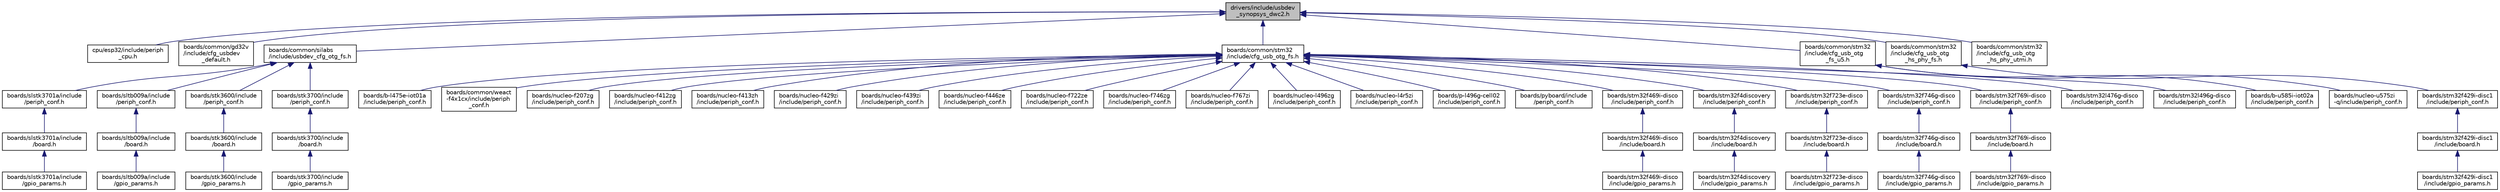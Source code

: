 digraph "drivers/include/usbdev_synopsys_dwc2.h"
{
 // LATEX_PDF_SIZE
  edge [fontname="Helvetica",fontsize="10",labelfontname="Helvetica",labelfontsize="10"];
  node [fontname="Helvetica",fontsize="10",shape=record];
  Node1 [label="drivers/include/usbdev\l_synopsys_dwc2.h",height=0.2,width=0.4,color="black", fillcolor="grey75", style="filled", fontcolor="black",tooltip="Low level USB FS/HS driver definitions for MCUs with Synopsys DWC2 IP core."];
  Node1 -> Node2 [dir="back",color="midnightblue",fontsize="10",style="solid",fontname="Helvetica"];
  Node2 [label="cpu/esp32/include/periph\l_cpu.h",height=0.2,width=0.4,color="black", fillcolor="white", style="filled",URL="$esp32_2include_2periph__cpu_8h.html",tooltip="Peripheral configuration that is common for all ESP32x SoCs."];
  Node1 -> Node3 [dir="back",color="midnightblue",fontsize="10",style="solid",fontname="Helvetica"];
  Node3 [label="boards/common/gd32v\l/include/cfg_usbdev\l_default.h",height=0.2,width=0.4,color="black", fillcolor="white", style="filled",URL="$gd32v_2include_2cfg__usbdev__default_8h.html",tooltip="Default USB OTG configuration for GD32 RISC-V board."];
  Node1 -> Node4 [dir="back",color="midnightblue",fontsize="10",style="solid",fontname="Helvetica"];
  Node4 [label="boards/common/silabs\l/include/usbdev_cfg_otg_fs.h",height=0.2,width=0.4,color="black", fillcolor="white", style="filled",URL="$usbdev__cfg__otg__fs_8h.html",tooltip="Common configuration for EFM32 OTG FS peripheral."];
  Node4 -> Node5 [dir="back",color="midnightblue",fontsize="10",style="solid",fontname="Helvetica"];
  Node5 [label="boards/slstk3701a/include\l/periph_conf.h",height=0.2,width=0.4,color="black", fillcolor="white", style="filled",URL="$boards_2slstk3701a_2include_2periph__conf_8h.html",tooltip="Configuration of CPU peripherals for the SLSTK3701A starter kit."];
  Node5 -> Node6 [dir="back",color="midnightblue",fontsize="10",style="solid",fontname="Helvetica"];
  Node6 [label="boards/slstk3701a/include\l/board.h",height=0.2,width=0.4,color="black", fillcolor="white", style="filled",URL="$slstk3701a_2include_2board_8h.html",tooltip="Board specific definitions for the SLSTK3701A starter kit."];
  Node6 -> Node7 [dir="back",color="midnightblue",fontsize="10",style="solid",fontname="Helvetica"];
  Node7 [label="boards/slstk3701a/include\l/gpio_params.h",height=0.2,width=0.4,color="black", fillcolor="white", style="filled",URL="$slstk3701a_2include_2gpio__params_8h.html",tooltip="Board specific configuration of direct mapped GPIOs."];
  Node4 -> Node8 [dir="back",color="midnightblue",fontsize="10",style="solid",fontname="Helvetica"];
  Node8 [label="boards/sltb009a/include\l/periph_conf.h",height=0.2,width=0.4,color="black", fillcolor="white", style="filled",URL="$boards_2sltb009a_2include_2periph__conf_8h.html",tooltip="Configuration of CPU peripherals for the SLTB009A starter kit."];
  Node8 -> Node9 [dir="back",color="midnightblue",fontsize="10",style="solid",fontname="Helvetica"];
  Node9 [label="boards/sltb009a/include\l/board.h",height=0.2,width=0.4,color="black", fillcolor="white", style="filled",URL="$sltb009a_2include_2board_8h.html",tooltip="Board specific definitions for the SLTB009A starter kit."];
  Node9 -> Node10 [dir="back",color="midnightblue",fontsize="10",style="solid",fontname="Helvetica"];
  Node10 [label="boards/sltb009a/include\l/gpio_params.h",height=0.2,width=0.4,color="black", fillcolor="white", style="filled",URL="$sltb009a_2include_2gpio__params_8h.html",tooltip="Board specific configuration of direct mapped GPIOs."];
  Node4 -> Node11 [dir="back",color="midnightblue",fontsize="10",style="solid",fontname="Helvetica"];
  Node11 [label="boards/stk3600/include\l/periph_conf.h",height=0.2,width=0.4,color="black", fillcolor="white", style="filled",URL="$boards_2stk3600_2include_2periph__conf_8h.html",tooltip="Configuration of CPU peripherals for the STK3600 starter kit."];
  Node11 -> Node12 [dir="back",color="midnightblue",fontsize="10",style="solid",fontname="Helvetica"];
  Node12 [label="boards/stk3600/include\l/board.h",height=0.2,width=0.4,color="black", fillcolor="white", style="filled",URL="$stk3600_2include_2board_8h.html",tooltip="Board specific definitions for the STK3600 starter kit."];
  Node12 -> Node13 [dir="back",color="midnightblue",fontsize="10",style="solid",fontname="Helvetica"];
  Node13 [label="boards/stk3600/include\l/gpio_params.h",height=0.2,width=0.4,color="black", fillcolor="white", style="filled",URL="$stk3600_2include_2gpio__params_8h.html",tooltip="Board specific configuration of direct mapped GPIOs."];
  Node4 -> Node14 [dir="back",color="midnightblue",fontsize="10",style="solid",fontname="Helvetica"];
  Node14 [label="boards/stk3700/include\l/periph_conf.h",height=0.2,width=0.4,color="black", fillcolor="white", style="filled",URL="$boards_2stk3700_2include_2periph__conf_8h.html",tooltip="Configuration of CPU peripherals for the STK3700 starter kit."];
  Node14 -> Node15 [dir="back",color="midnightblue",fontsize="10",style="solid",fontname="Helvetica"];
  Node15 [label="boards/stk3700/include\l/board.h",height=0.2,width=0.4,color="black", fillcolor="white", style="filled",URL="$stk3700_2include_2board_8h.html",tooltip="Board specific definitions for the STK3700 starter kit."];
  Node15 -> Node16 [dir="back",color="midnightblue",fontsize="10",style="solid",fontname="Helvetica"];
  Node16 [label="boards/stk3700/include\l/gpio_params.h",height=0.2,width=0.4,color="black", fillcolor="white", style="filled",URL="$stk3700_2include_2gpio__params_8h.html",tooltip="Board specific configuration of direct mapped GPIOs."];
  Node1 -> Node17 [dir="back",color="midnightblue",fontsize="10",style="solid",fontname="Helvetica"];
  Node17 [label="boards/common/stm32\l/include/cfg_usb_otg_fs.h",height=0.2,width=0.4,color="black", fillcolor="white", style="filled",URL="$cfg__usb__otg__fs_8h.html",tooltip="Common configuration for STM32 OTG FS peripheral."];
  Node17 -> Node18 [dir="back",color="midnightblue",fontsize="10",style="solid",fontname="Helvetica"];
  Node18 [label="boards/b-l475e-iot01a\l/include/periph_conf.h",height=0.2,width=0.4,color="black", fillcolor="white", style="filled",URL="$boards_2b-l475e-iot01a_2include_2periph__conf_8h.html",tooltip="Peripheral MCU configuration for the B-L475E-IOT01A board."];
  Node17 -> Node19 [dir="back",color="midnightblue",fontsize="10",style="solid",fontname="Helvetica"];
  Node19 [label="boards/common/weact\l-f4x1cx/include/periph\l_conf.h",height=0.2,width=0.4,color="black", fillcolor="white", style="filled",URL="$boards_2common_2weact-f4x1cx_2include_2periph__conf_8h.html",tooltip="Peripheral MCU configuration for the WeAct-F4X1CX Board."];
  Node17 -> Node20 [dir="back",color="midnightblue",fontsize="10",style="solid",fontname="Helvetica"];
  Node20 [label="boards/nucleo-f207zg\l/include/periph_conf.h",height=0.2,width=0.4,color="black", fillcolor="white", style="filled",URL="$boards_2nucleo-f207zg_2include_2periph__conf_8h.html",tooltip=" "];
  Node17 -> Node21 [dir="back",color="midnightblue",fontsize="10",style="solid",fontname="Helvetica"];
  Node21 [label="boards/nucleo-f412zg\l/include/periph_conf.h",height=0.2,width=0.4,color="black", fillcolor="white", style="filled",URL="$boards_2nucleo-f412zg_2include_2periph__conf_8h.html",tooltip=" "];
  Node17 -> Node22 [dir="back",color="midnightblue",fontsize="10",style="solid",fontname="Helvetica"];
  Node22 [label="boards/nucleo-f413zh\l/include/periph_conf.h",height=0.2,width=0.4,color="black", fillcolor="white", style="filled",URL="$boards_2nucleo-f413zh_2include_2periph__conf_8h.html",tooltip=" "];
  Node17 -> Node23 [dir="back",color="midnightblue",fontsize="10",style="solid",fontname="Helvetica"];
  Node23 [label="boards/nucleo-f429zi\l/include/periph_conf.h",height=0.2,width=0.4,color="black", fillcolor="white", style="filled",URL="$boards_2nucleo-f429zi_2include_2periph__conf_8h.html",tooltip=" "];
  Node17 -> Node24 [dir="back",color="midnightblue",fontsize="10",style="solid",fontname="Helvetica"];
  Node24 [label="boards/nucleo-f439zi\l/include/periph_conf.h",height=0.2,width=0.4,color="black", fillcolor="white", style="filled",URL="$boards_2nucleo-f439zi_2include_2periph__conf_8h.html",tooltip=" "];
  Node17 -> Node25 [dir="back",color="midnightblue",fontsize="10",style="solid",fontname="Helvetica"];
  Node25 [label="boards/nucleo-f446ze\l/include/periph_conf.h",height=0.2,width=0.4,color="black", fillcolor="white", style="filled",URL="$boards_2nucleo-f446ze_2include_2periph__conf_8h.html",tooltip=" "];
  Node17 -> Node26 [dir="back",color="midnightblue",fontsize="10",style="solid",fontname="Helvetica"];
  Node26 [label="boards/nucleo-f722ze\l/include/periph_conf.h",height=0.2,width=0.4,color="black", fillcolor="white", style="filled",URL="$boards_2nucleo-f722ze_2include_2periph__conf_8h.html",tooltip="Peripheral MCU configuration for the nucleo-f722ze board."];
  Node17 -> Node27 [dir="back",color="midnightblue",fontsize="10",style="solid",fontname="Helvetica"];
  Node27 [label="boards/nucleo-f746zg\l/include/periph_conf.h",height=0.2,width=0.4,color="black", fillcolor="white", style="filled",URL="$boards_2nucleo-f746zg_2include_2periph__conf_8h.html",tooltip="Peripheral MCU configuration for the nucleo-f746zg board."];
  Node17 -> Node28 [dir="back",color="midnightblue",fontsize="10",style="solid",fontname="Helvetica"];
  Node28 [label="boards/nucleo-f767zi\l/include/periph_conf.h",height=0.2,width=0.4,color="black", fillcolor="white", style="filled",URL="$boards_2nucleo-f767zi_2include_2periph__conf_8h.html",tooltip="Peripheral MCU configuration for the nucleo-f767zi board."];
  Node17 -> Node29 [dir="back",color="midnightblue",fontsize="10",style="solid",fontname="Helvetica"];
  Node29 [label="boards/nucleo-l496zg\l/include/periph_conf.h",height=0.2,width=0.4,color="black", fillcolor="white", style="filled",URL="$boards_2nucleo-l496zg_2include_2periph__conf_8h.html",tooltip="Peripheral MCU configuration for the nucleo144-l496 board."];
  Node17 -> Node30 [dir="back",color="midnightblue",fontsize="10",style="solid",fontname="Helvetica"];
  Node30 [label="boards/nucleo-l4r5zi\l/include/periph_conf.h",height=0.2,width=0.4,color="black", fillcolor="white", style="filled",URL="$boards_2nucleo-l4r5zi_2include_2periph__conf_8h.html",tooltip="Peripheral MCU configuration for the nucleo-l4r5zi board."];
  Node17 -> Node31 [dir="back",color="midnightblue",fontsize="10",style="solid",fontname="Helvetica"];
  Node31 [label="boards/p-l496g-cell02\l/include/periph_conf.h",height=0.2,width=0.4,color="black", fillcolor="white", style="filled",URL="$boards_2p-l496g-cell02_2include_2periph__conf_8h.html",tooltip="Peripheral MCU configuration for the P-L496G-CELL02 board."];
  Node17 -> Node32 [dir="back",color="midnightblue",fontsize="10",style="solid",fontname="Helvetica"];
  Node32 [label="boards/pyboard/include\l/periph_conf.h",height=0.2,width=0.4,color="black", fillcolor="white", style="filled",URL="$boards_2pyboard_2include_2periph__conf_8h.html",tooltip="Peripheral MCU configuration for the pyboard board."];
  Node17 -> Node33 [dir="back",color="midnightblue",fontsize="10",style="solid",fontname="Helvetica"];
  Node33 [label="boards/stm32f469i-disco\l/include/periph_conf.h",height=0.2,width=0.4,color="black", fillcolor="white", style="filled",URL="$boards_2stm32f469i-disco_2include_2periph__conf_8h.html",tooltip="Peripheral MCU configuration for the STM32F469I-DISCO."];
  Node33 -> Node34 [dir="back",color="midnightblue",fontsize="10",style="solid",fontname="Helvetica"];
  Node34 [label="boards/stm32f469i-disco\l/include/board.h",height=0.2,width=0.4,color="black", fillcolor="white", style="filled",URL="$stm32f469i-disco_2include_2board_8h.html",tooltip="Board specific definitions for the STM32F469I-DISCO board."];
  Node34 -> Node35 [dir="back",color="midnightblue",fontsize="10",style="solid",fontname="Helvetica"];
  Node35 [label="boards/stm32f469i-disco\l/include/gpio_params.h",height=0.2,width=0.4,color="black", fillcolor="white", style="filled",URL="$stm32f469i-disco_2include_2gpio__params_8h_source.html",tooltip=" "];
  Node17 -> Node36 [dir="back",color="midnightblue",fontsize="10",style="solid",fontname="Helvetica"];
  Node36 [label="boards/stm32f4discovery\l/include/periph_conf.h",height=0.2,width=0.4,color="black", fillcolor="white", style="filled",URL="$boards_2stm32f4discovery_2include_2periph__conf_8h.html",tooltip=" "];
  Node36 -> Node37 [dir="back",color="midnightblue",fontsize="10",style="solid",fontname="Helvetica"];
  Node37 [label="boards/stm32f4discovery\l/include/board.h",height=0.2,width=0.4,color="black", fillcolor="white", style="filled",URL="$stm32f4discovery_2include_2board_8h.html",tooltip="Board specific definitions for the STM32F4Discovery evaluation board."];
  Node37 -> Node38 [dir="back",color="midnightblue",fontsize="10",style="solid",fontname="Helvetica"];
  Node38 [label="boards/stm32f4discovery\l/include/gpio_params.h",height=0.2,width=0.4,color="black", fillcolor="white", style="filled",URL="$stm32f4discovery_2include_2gpio__params_8h.html",tooltip="Board specific configuration of direct mapped GPIOs."];
  Node17 -> Node39 [dir="back",color="midnightblue",fontsize="10",style="solid",fontname="Helvetica"];
  Node39 [label="boards/stm32f723e-disco\l/include/periph_conf.h",height=0.2,width=0.4,color="black", fillcolor="white", style="filled",URL="$boards_2stm32f723e-disco_2include_2periph__conf_8h.html",tooltip="Peripheral MCU configuration for the STM32F723E-DISCO board."];
  Node39 -> Node40 [dir="back",color="midnightblue",fontsize="10",style="solid",fontname="Helvetica"];
  Node40 [label="boards/stm32f723e-disco\l/include/board.h",height=0.2,width=0.4,color="black", fillcolor="white", style="filled",URL="$stm32f723e-disco_2include_2board_8h.html",tooltip="Board specific definitions for the STM32F723E-DISCO board."];
  Node40 -> Node41 [dir="back",color="midnightblue",fontsize="10",style="solid",fontname="Helvetica"];
  Node41 [label="boards/stm32f723e-disco\l/include/gpio_params.h",height=0.2,width=0.4,color="black", fillcolor="white", style="filled",URL="$stm32f723e-disco_2include_2gpio__params_8h.html",tooltip="Board specific configuration of direct mapped GPIOs."];
  Node17 -> Node42 [dir="back",color="midnightblue",fontsize="10",style="solid",fontname="Helvetica"];
  Node42 [label="boards/stm32f746g-disco\l/include/periph_conf.h",height=0.2,width=0.4,color="black", fillcolor="white", style="filled",URL="$boards_2stm32f746g-disco_2include_2periph__conf_8h.html",tooltip="Configuration of CPU peripherals for STM32F746G-DISCO board."];
  Node42 -> Node43 [dir="back",color="midnightblue",fontsize="10",style="solid",fontname="Helvetica"];
  Node43 [label="boards/stm32f746g-disco\l/include/board.h",height=0.2,width=0.4,color="black", fillcolor="white", style="filled",URL="$stm32f746g-disco_2include_2board_8h.html",tooltip="Board specific definitions for the STM32F746G-DISCO."];
  Node43 -> Node44 [dir="back",color="midnightblue",fontsize="10",style="solid",fontname="Helvetica"];
  Node44 [label="boards/stm32f746g-disco\l/include/gpio_params.h",height=0.2,width=0.4,color="black", fillcolor="white", style="filled",URL="$stm32f746g-disco_2include_2gpio__params_8h.html",tooltip="Board specific configuration of direct mapped GPIOs."];
  Node17 -> Node45 [dir="back",color="midnightblue",fontsize="10",style="solid",fontname="Helvetica"];
  Node45 [label="boards/stm32f769i-disco\l/include/periph_conf.h",height=0.2,width=0.4,color="black", fillcolor="white", style="filled",URL="$boards_2stm32f769i-disco_2include_2periph__conf_8h.html",tooltip="Peripheral MCU configuration for the STM32F769I-DISCO board."];
  Node45 -> Node46 [dir="back",color="midnightblue",fontsize="10",style="solid",fontname="Helvetica"];
  Node46 [label="boards/stm32f769i-disco\l/include/board.h",height=0.2,width=0.4,color="black", fillcolor="white", style="filled",URL="$stm32f769i-disco_2include_2board_8h.html",tooltip="Board specific definitions for the STM32F769I-DISCO board."];
  Node46 -> Node47 [dir="back",color="midnightblue",fontsize="10",style="solid",fontname="Helvetica"];
  Node47 [label="boards/stm32f769i-disco\l/include/gpio_params.h",height=0.2,width=0.4,color="black", fillcolor="white", style="filled",URL="$stm32f769i-disco_2include_2gpio__params_8h.html",tooltip="Board specific configuration of direct mapped GPIOs."];
  Node17 -> Node48 [dir="back",color="midnightblue",fontsize="10",style="solid",fontname="Helvetica"];
  Node48 [label="boards/stm32l476g-disco\l/include/periph_conf.h",height=0.2,width=0.4,color="black", fillcolor="white", style="filled",URL="$boards_2stm32l476g-disco_2include_2periph__conf_8h.html",tooltip="Peripheral MCU configuration for the STM32L476G-DISCO board."];
  Node17 -> Node49 [dir="back",color="midnightblue",fontsize="10",style="solid",fontname="Helvetica"];
  Node49 [label="boards/stm32l496g-disco\l/include/periph_conf.h",height=0.2,width=0.4,color="black", fillcolor="white", style="filled",URL="$boards_2stm32l496g-disco_2include_2periph__conf_8h.html",tooltip="Peripheral MCU configuration for the STM32L496G-DISCO board."];
  Node1 -> Node50 [dir="back",color="midnightblue",fontsize="10",style="solid",fontname="Helvetica"];
  Node50 [label="boards/common/stm32\l/include/cfg_usb_otg\l_fs_u5.h",height=0.2,width=0.4,color="black", fillcolor="white", style="filled",URL="$cfg__usb__otg__fs__u5_8h.html",tooltip="Common configuration for STM32 OTG FS peripheral for U5 family."];
  Node50 -> Node51 [dir="back",color="midnightblue",fontsize="10",style="solid",fontname="Helvetica"];
  Node51 [label="boards/b-u585i-iot02a\l/include/periph_conf.h",height=0.2,width=0.4,color="black", fillcolor="white", style="filled",URL="$boards_2b-u585i-iot02a_2include_2periph__conf_8h.html",tooltip="Peripheral MCU configuration for the ST B-U585I-IOT02A board."];
  Node50 -> Node52 [dir="back",color="midnightblue",fontsize="10",style="solid",fontname="Helvetica"];
  Node52 [label="boards/nucleo-u575zi\l-q/include/periph_conf.h",height=0.2,width=0.4,color="black", fillcolor="white", style="filled",URL="$boards_2nucleo-u575zi-q_2include_2periph__conf_8h.html",tooltip="Peripheral MCU configuration for the nucleo-u575zi-q board."];
  Node1 -> Node53 [dir="back",color="midnightblue",fontsize="10",style="solid",fontname="Helvetica"];
  Node53 [label="boards/common/stm32\l/include/cfg_usb_otg\l_hs_phy_fs.h",height=0.2,width=0.4,color="black", fillcolor="white", style="filled",URL="$cfg__usb__otg__hs__phy__fs_8h.html",tooltip="Common configuration for STM32 OTG HS peripheral with on-chip FS PHY."];
  Node53 -> Node54 [dir="back",color="midnightblue",fontsize="10",style="solid",fontname="Helvetica"];
  Node54 [label="boards/stm32f429i-disc1\l/include/periph_conf.h",height=0.2,width=0.4,color="black", fillcolor="white", style="filled",URL="$boards_2stm32f429i-disc1_2include_2periph__conf_8h.html",tooltip=" "];
  Node54 -> Node55 [dir="back",color="midnightblue",fontsize="10",style="solid",fontname="Helvetica"];
  Node55 [label="boards/stm32f429i-disc1\l/include/board.h",height=0.2,width=0.4,color="black", fillcolor="white", style="filled",URL="$stm32f429i-disc1_2include_2board_8h.html",tooltip="Board specific definitions for the STM32F429I-DISC1 evaluation board."];
  Node55 -> Node56 [dir="back",color="midnightblue",fontsize="10",style="solid",fontname="Helvetica"];
  Node56 [label="boards/stm32f429i-disc1\l/include/gpio_params.h",height=0.2,width=0.4,color="black", fillcolor="white", style="filled",URL="$stm32f429i-disc1_2include_2gpio__params_8h.html",tooltip="Board specific configuration of direct mapped GPIOs."];
  Node1 -> Node57 [dir="back",color="midnightblue",fontsize="10",style="solid",fontname="Helvetica"];
  Node57 [label="boards/common/stm32\l/include/cfg_usb_otg\l_hs_phy_utmi.h",height=0.2,width=0.4,color="black", fillcolor="white", style="filled",URL="$cfg__usb__otg__hs__phy__utmi_8h.html",tooltip="Common configuration for STM32 OTG HS peripheral with internal UTMI HS PHY."];
}
